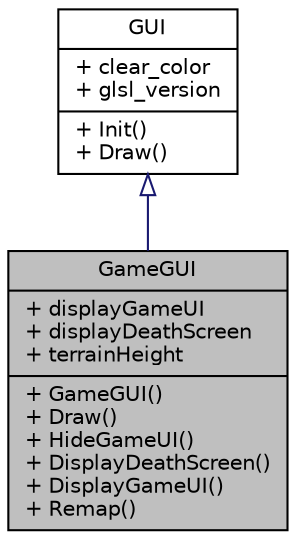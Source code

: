 digraph "GameGUI"
{
 // LATEX_PDF_SIZE
  edge [fontname="Helvetica",fontsize="10",labelfontname="Helvetica",labelfontsize="10"];
  node [fontname="Helvetica",fontsize="10",shape=record];
  Node1 [label="{GameGUI\n|+ displayGameUI\l+ displayDeathScreen\l+ terrainHeight\l|+ GameGUI()\l+ Draw()\l+ HideGameUI()\l+ DisplayDeathScreen()\l+ DisplayGameUI()\l+ Remap()\l}",height=0.2,width=0.4,color="black", fillcolor="grey75", style="filled", fontcolor="black",tooltip=" "];
  Node2 -> Node1 [dir="back",color="midnightblue",fontsize="10",style="solid",arrowtail="onormal",fontname="Helvetica"];
  Node2 [label="{GUI\n|+ clear_color\l+ glsl_version\l|+ Init()\l+ Draw()\l}",height=0.2,width=0.4,color="black", fillcolor="white", style="filled",URL="$class_g_u_i.html",tooltip=" "];
}

